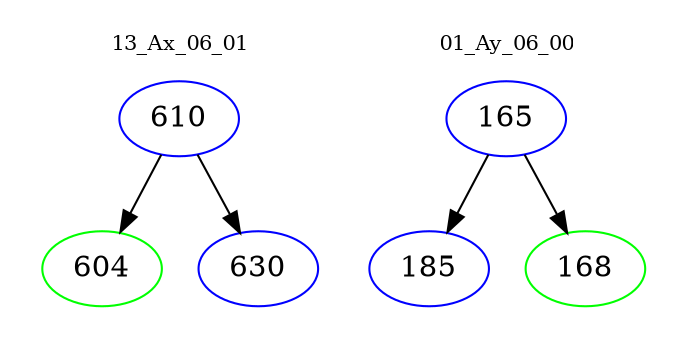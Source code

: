 digraph{
subgraph cluster_0 {
color = white
label = "13_Ax_06_01";
fontsize=10;
T0_610 [label="610", color="blue"]
T0_610 -> T0_604 [color="black"]
T0_604 [label="604", color="green"]
T0_610 -> T0_630 [color="black"]
T0_630 [label="630", color="blue"]
}
subgraph cluster_1 {
color = white
label = "01_Ay_06_00";
fontsize=10;
T1_165 [label="165", color="blue"]
T1_165 -> T1_185 [color="black"]
T1_185 [label="185", color="blue"]
T1_165 -> T1_168 [color="black"]
T1_168 [label="168", color="green"]
}
}
